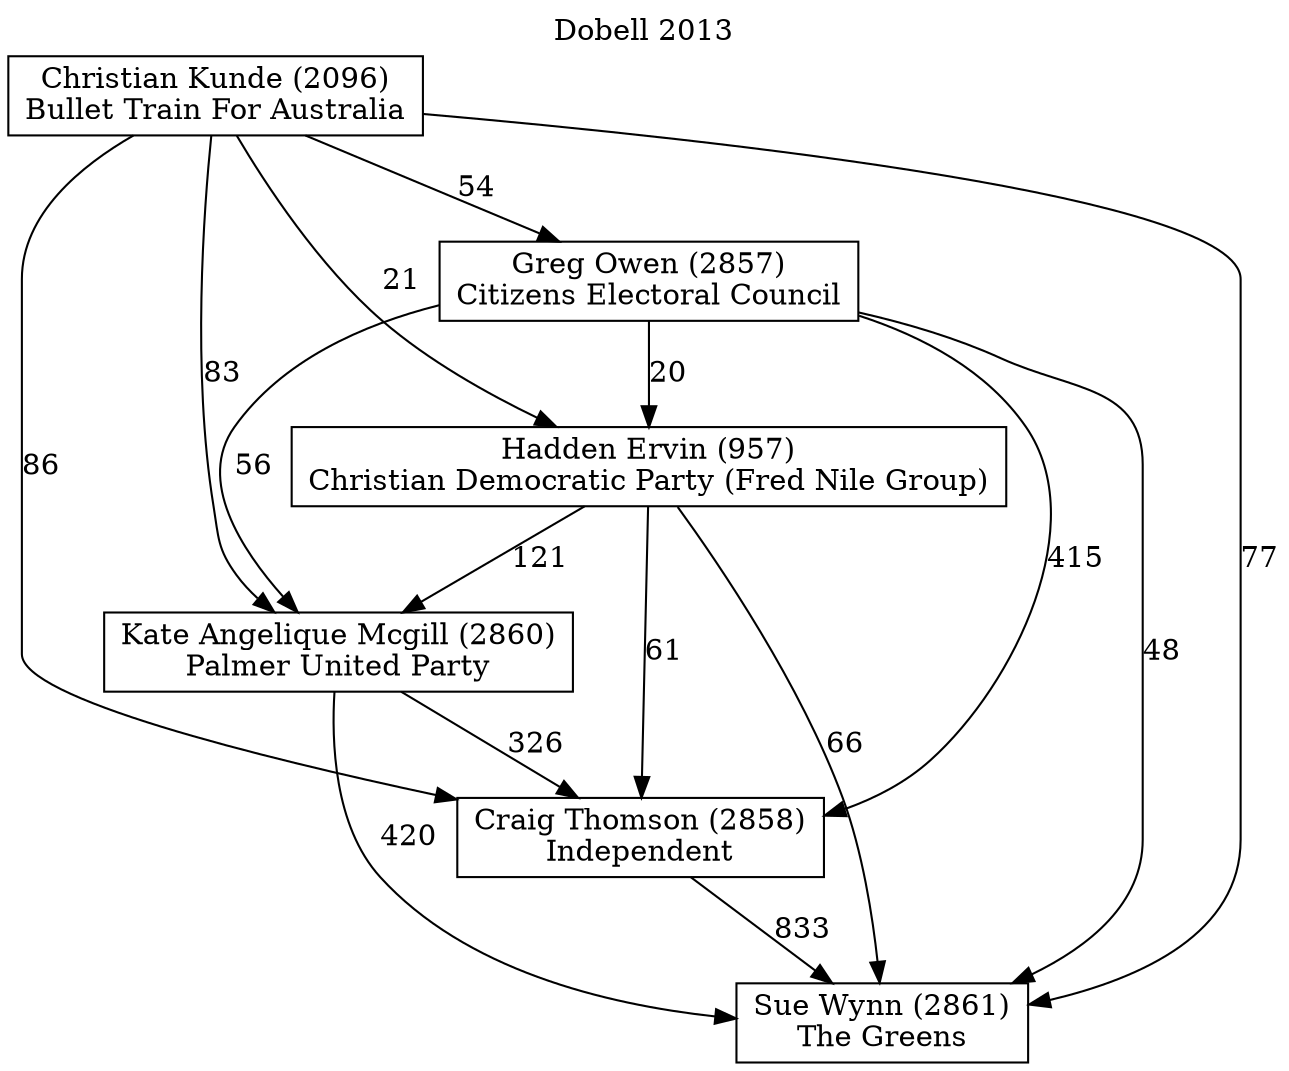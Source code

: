 // House preference flow
digraph "Sue Wynn (2861)_Dobell_2013" {
	graph [label="Dobell 2013" labelloc=t mclimit=10]
	node [shape=box]
	"Christian Kunde (2096)" [label="Christian Kunde (2096)
Bullet Train For Australia"]
	"Craig Thomson (2858)" [label="Craig Thomson (2858)
Independent"]
	"Greg Owen (2857)" [label="Greg Owen (2857)
Citizens Electoral Council"]
	"Hadden Ervin (957)" [label="Hadden Ervin (957)
Christian Democratic Party (Fred Nile Group)"]
	"Kate Angelique Mcgill (2860)" [label="Kate Angelique Mcgill (2860)
Palmer United Party"]
	"Sue Wynn (2861)" [label="Sue Wynn (2861)
The Greens"]
	"Christian Kunde (2096)" -> "Craig Thomson (2858)" [label=86]
	"Christian Kunde (2096)" -> "Greg Owen (2857)" [label=54]
	"Christian Kunde (2096)" -> "Hadden Ervin (957)" [label=21]
	"Christian Kunde (2096)" -> "Kate Angelique Mcgill (2860)" [label=83]
	"Christian Kunde (2096)" -> "Sue Wynn (2861)" [label=77]
	"Craig Thomson (2858)" -> "Sue Wynn (2861)" [label=833]
	"Greg Owen (2857)" -> "Craig Thomson (2858)" [label=415]
	"Greg Owen (2857)" -> "Hadden Ervin (957)" [label=20]
	"Greg Owen (2857)" -> "Kate Angelique Mcgill (2860)" [label=56]
	"Greg Owen (2857)" -> "Sue Wynn (2861)" [label=48]
	"Hadden Ervin (957)" -> "Craig Thomson (2858)" [label=61]
	"Hadden Ervin (957)" -> "Kate Angelique Mcgill (2860)" [label=121]
	"Hadden Ervin (957)" -> "Sue Wynn (2861)" [label=66]
	"Kate Angelique Mcgill (2860)" -> "Craig Thomson (2858)" [label=326]
	"Kate Angelique Mcgill (2860)" -> "Sue Wynn (2861)" [label=420]
}
